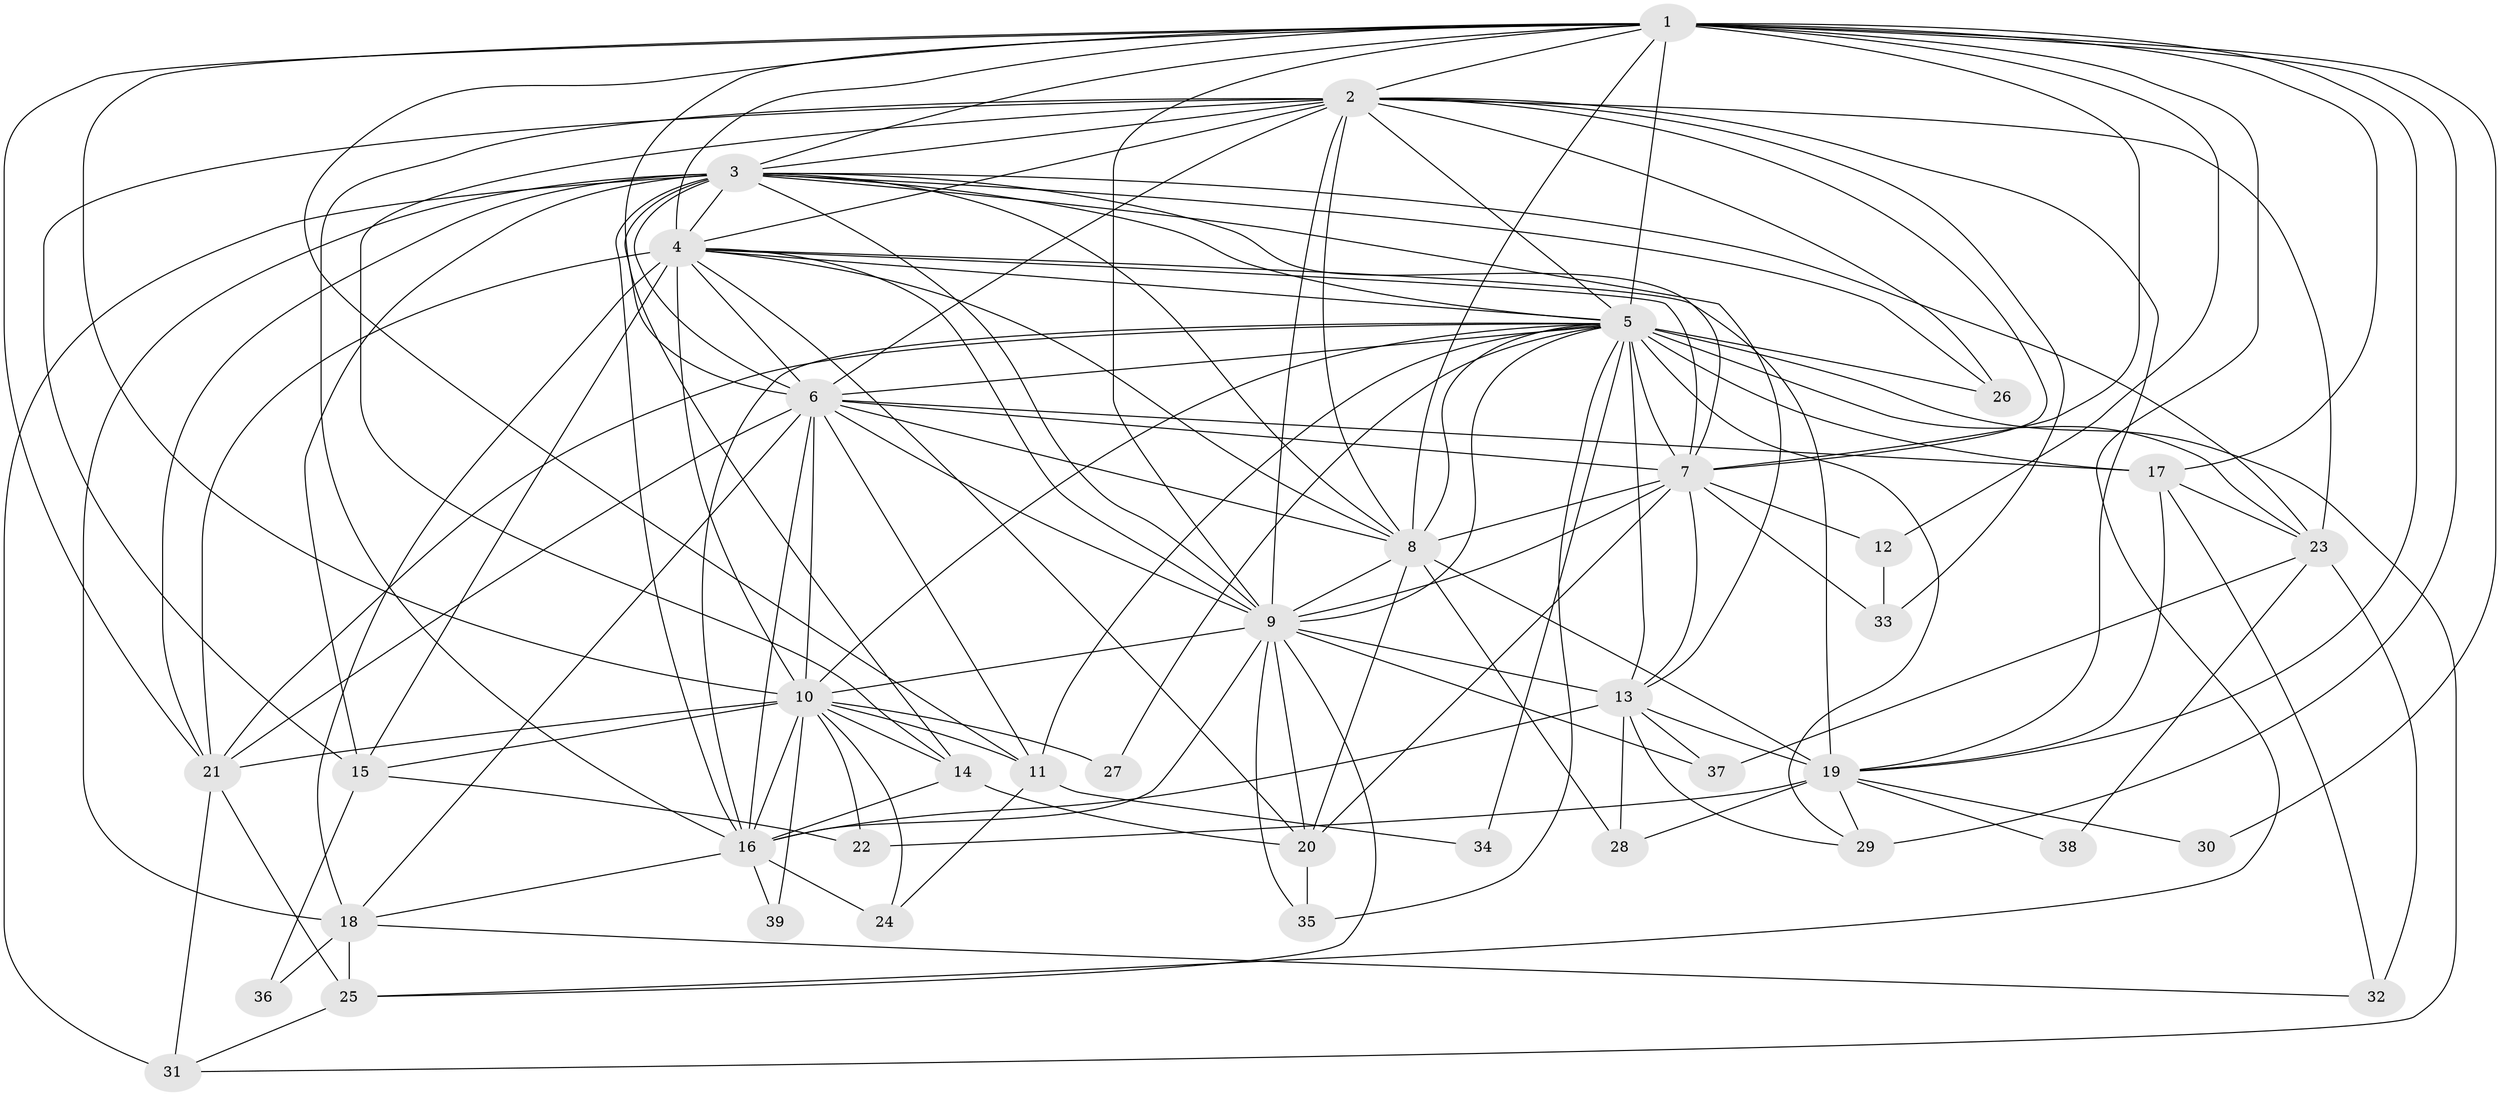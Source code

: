 // original degree distribution, {20: 0.007751937984496124, 23: 0.007751937984496124, 22: 0.007751937984496124, 25: 0.007751937984496124, 30: 0.015503875968992248, 14: 0.007751937984496124, 29: 0.007751937984496124, 19: 0.015503875968992248, 2: 0.5503875968992248, 9: 0.007751937984496124, 5: 0.06201550387596899, 6: 0.023255813953488372, 4: 0.07751937984496124, 3: 0.18604651162790697, 7: 0.015503875968992248}
// Generated by graph-tools (version 1.1) at 2025/49/03/04/25 22:49:23]
// undirected, 39 vertices, 142 edges
graph export_dot {
  node [color=gray90,style=filled];
  1;
  2;
  3;
  4;
  5;
  6;
  7;
  8;
  9;
  10;
  11;
  12;
  13;
  14;
  15;
  16;
  17;
  18;
  19;
  20;
  21;
  22;
  23;
  24;
  25;
  26;
  27;
  28;
  29;
  30;
  31;
  32;
  33;
  34;
  35;
  36;
  37;
  38;
  39;
  1 -- 2 [weight=3.0];
  1 -- 3 [weight=3.0];
  1 -- 4 [weight=2.0];
  1 -- 5 [weight=6.0];
  1 -- 6 [weight=2.0];
  1 -- 7 [weight=3.0];
  1 -- 8 [weight=3.0];
  1 -- 9 [weight=2.0];
  1 -- 10 [weight=2.0];
  1 -- 11 [weight=1.0];
  1 -- 12 [weight=2.0];
  1 -- 17 [weight=1.0];
  1 -- 19 [weight=1.0];
  1 -- 21 [weight=1.0];
  1 -- 25 [weight=1.0];
  1 -- 29 [weight=4.0];
  1 -- 30 [weight=1.0];
  2 -- 3 [weight=1.0];
  2 -- 4 [weight=1.0];
  2 -- 5 [weight=1.0];
  2 -- 6 [weight=2.0];
  2 -- 7 [weight=1.0];
  2 -- 8 [weight=1.0];
  2 -- 9 [weight=1.0];
  2 -- 14 [weight=3.0];
  2 -- 15 [weight=1.0];
  2 -- 16 [weight=2.0];
  2 -- 19 [weight=1.0];
  2 -- 23 [weight=2.0];
  2 -- 26 [weight=2.0];
  2 -- 33 [weight=1.0];
  3 -- 4 [weight=2.0];
  3 -- 5 [weight=1.0];
  3 -- 6 [weight=1.0];
  3 -- 7 [weight=1.0];
  3 -- 8 [weight=1.0];
  3 -- 9 [weight=1.0];
  3 -- 13 [weight=1.0];
  3 -- 14 [weight=1.0];
  3 -- 15 [weight=2.0];
  3 -- 16 [weight=2.0];
  3 -- 18 [weight=2.0];
  3 -- 21 [weight=1.0];
  3 -- 23 [weight=1.0];
  3 -- 26 [weight=1.0];
  3 -- 31 [weight=2.0];
  4 -- 5 [weight=1.0];
  4 -- 6 [weight=1.0];
  4 -- 7 [weight=1.0];
  4 -- 8 [weight=1.0];
  4 -- 9 [weight=1.0];
  4 -- 10 [weight=14.0];
  4 -- 15 [weight=1.0];
  4 -- 18 [weight=1.0];
  4 -- 19 [weight=2.0];
  4 -- 20 [weight=1.0];
  4 -- 21 [weight=1.0];
  5 -- 6 [weight=3.0];
  5 -- 7 [weight=14.0];
  5 -- 8 [weight=1.0];
  5 -- 9 [weight=2.0];
  5 -- 10 [weight=1.0];
  5 -- 11 [weight=2.0];
  5 -- 13 [weight=2.0];
  5 -- 16 [weight=1.0];
  5 -- 17 [weight=3.0];
  5 -- 21 [weight=1.0];
  5 -- 23 [weight=1.0];
  5 -- 26 [weight=1.0];
  5 -- 27 [weight=1.0];
  5 -- 29 [weight=1.0];
  5 -- 31 [weight=1.0];
  5 -- 34 [weight=2.0];
  5 -- 35 [weight=1.0];
  6 -- 7 [weight=2.0];
  6 -- 8 [weight=1.0];
  6 -- 9 [weight=1.0];
  6 -- 10 [weight=2.0];
  6 -- 11 [weight=1.0];
  6 -- 16 [weight=11.0];
  6 -- 17 [weight=1.0];
  6 -- 18 [weight=1.0];
  6 -- 21 [weight=1.0];
  7 -- 8 [weight=1.0];
  7 -- 9 [weight=2.0];
  7 -- 12 [weight=1.0];
  7 -- 13 [weight=1.0];
  7 -- 20 [weight=1.0];
  7 -- 33 [weight=1.0];
  8 -- 9 [weight=1.0];
  8 -- 19 [weight=7.0];
  8 -- 20 [weight=1.0];
  8 -- 28 [weight=1.0];
  9 -- 10 [weight=1.0];
  9 -- 13 [weight=1.0];
  9 -- 16 [weight=1.0];
  9 -- 20 [weight=1.0];
  9 -- 25 [weight=1.0];
  9 -- 35 [weight=1.0];
  9 -- 37 [weight=2.0];
  10 -- 11 [weight=1.0];
  10 -- 14 [weight=2.0];
  10 -- 15 [weight=1.0];
  10 -- 16 [weight=2.0];
  10 -- 21 [weight=2.0];
  10 -- 22 [weight=1.0];
  10 -- 24 [weight=1.0];
  10 -- 27 [weight=1.0];
  10 -- 39 [weight=1.0];
  11 -- 24 [weight=1.0];
  11 -- 34 [weight=1.0];
  12 -- 33 [weight=2.0];
  13 -- 16 [weight=1.0];
  13 -- 19 [weight=2.0];
  13 -- 28 [weight=1.0];
  13 -- 29 [weight=1.0];
  13 -- 37 [weight=1.0];
  14 -- 16 [weight=1.0];
  14 -- 20 [weight=1.0];
  15 -- 22 [weight=1.0];
  15 -- 36 [weight=1.0];
  16 -- 18 [weight=1.0];
  16 -- 24 [weight=2.0];
  16 -- 39 [weight=1.0];
  17 -- 19 [weight=1.0];
  17 -- 23 [weight=1.0];
  17 -- 32 [weight=2.0];
  18 -- 25 [weight=1.0];
  18 -- 32 [weight=1.0];
  18 -- 36 [weight=1.0];
  19 -- 22 [weight=1.0];
  19 -- 28 [weight=1.0];
  19 -- 29 [weight=2.0];
  19 -- 30 [weight=1.0];
  19 -- 38 [weight=1.0];
  20 -- 35 [weight=1.0];
  21 -- 25 [weight=1.0];
  21 -- 31 [weight=1.0];
  23 -- 32 [weight=1.0];
  23 -- 37 [weight=1.0];
  23 -- 38 [weight=1.0];
  25 -- 31 [weight=1.0];
}
